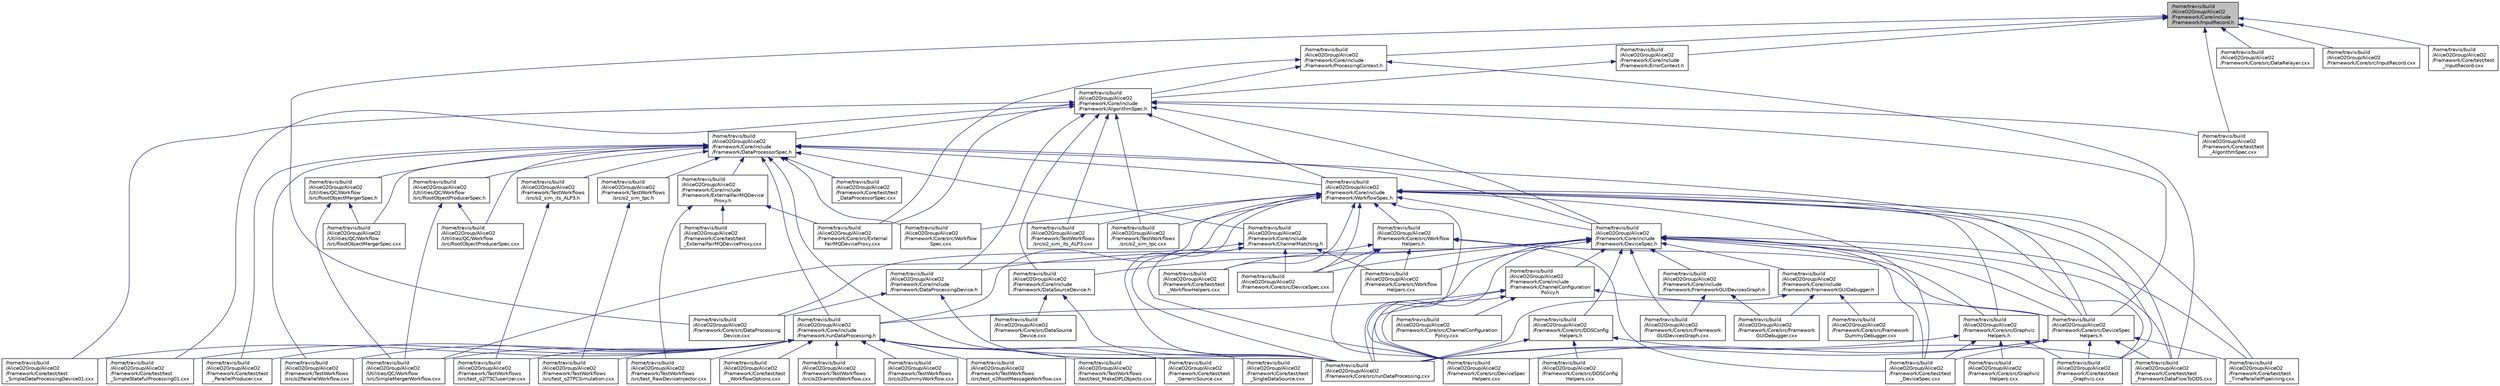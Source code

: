digraph "/home/travis/build/AliceO2Group/AliceO2/Framework/Core/include/Framework/InputRecord.h"
{
 // INTERACTIVE_SVG=YES
  bgcolor="transparent";
  edge [fontname="Helvetica",fontsize="10",labelfontname="Helvetica",labelfontsize="10"];
  node [fontname="Helvetica",fontsize="10",shape=record];
  Node1 [label="/home/travis/build\l/AliceO2Group/AliceO2\l/Framework/Core/include\l/Framework/InputRecord.h",height=0.2,width=0.4,color="black", fillcolor="grey75", style="filled" fontcolor="black"];
  Node1 -> Node2 [dir="back",color="midnightblue",fontsize="10",style="solid",fontname="Helvetica"];
  Node2 [label="/home/travis/build\l/AliceO2Group/AliceO2\l/Framework/Core/include\l/Framework/ErrorContext.h",height=0.2,width=0.4,color="black",URL="$d7/dad/ErrorContext_8h.html"];
  Node2 -> Node3 [dir="back",color="midnightblue",fontsize="10",style="solid",fontname="Helvetica"];
  Node3 [label="/home/travis/build\l/AliceO2Group/AliceO2\l/Framework/Core/include\l/Framework/AlgorithmSpec.h",height=0.2,width=0.4,color="black",URL="$d0/d14/AlgorithmSpec_8h.html"];
  Node3 -> Node4 [dir="back",color="midnightblue",fontsize="10",style="solid",fontname="Helvetica"];
  Node4 [label="/home/travis/build\l/AliceO2Group/AliceO2\l/Framework/Core/include\l/Framework/DataProcessingDevice.h",height=0.2,width=0.4,color="black",URL="$d3/d4b/DataProcessingDevice_8h.html"];
  Node4 -> Node5 [dir="back",color="midnightblue",fontsize="10",style="solid",fontname="Helvetica"];
  Node5 [label="/home/travis/build\l/AliceO2Group/AliceO2\l/Framework/Core/src/DataProcessing\lDevice.cxx",height=0.2,width=0.4,color="black",URL="$db/dac/DataProcessingDevice_8cxx.html"];
  Node4 -> Node6 [dir="back",color="midnightblue",fontsize="10",style="solid",fontname="Helvetica"];
  Node6 [label="/home/travis/build\l/AliceO2Group/AliceO2\l/Framework/Core/src/runDataProcessing.cxx",height=0.2,width=0.4,color="black",URL="$d7/d54/runDataProcessing_8cxx.html"];
  Node3 -> Node7 [dir="back",color="midnightblue",fontsize="10",style="solid",fontname="Helvetica"];
  Node7 [label="/home/travis/build\l/AliceO2Group/AliceO2\l/Framework/Core/include\l/Framework/DataProcessorSpec.h",height=0.2,width=0.4,color="black",URL="$d0/df4/DataProcessorSpec_8h.html"];
  Node7 -> Node8 [dir="back",color="midnightblue",fontsize="10",style="solid",fontname="Helvetica"];
  Node8 [label="/home/travis/build\l/AliceO2Group/AliceO2\l/Framework/Core/include\l/Framework/ChannelMatching.h",height=0.2,width=0.4,color="black",URL="$d3/d2c/ChannelMatching_8h.html"];
  Node8 -> Node5 [dir="back",color="midnightblue",fontsize="10",style="solid",fontname="Helvetica"];
  Node8 -> Node9 [dir="back",color="midnightblue",fontsize="10",style="solid",fontname="Helvetica"];
  Node9 [label="/home/travis/build\l/AliceO2Group/AliceO2\l/Framework/Core/src/DeviceSpec.cxx",height=0.2,width=0.4,color="black",URL="$d8/d84/DeviceSpec_8cxx.html"];
  Node8 -> Node10 [dir="back",color="midnightblue",fontsize="10",style="solid",fontname="Helvetica"];
  Node10 [label="/home/travis/build\l/AliceO2Group/AliceO2\l/Framework/Core/src/DeviceSpec\lHelpers.cxx",height=0.2,width=0.4,color="black",URL="$d1/dd9/DeviceSpecHelpers_8cxx.html"];
  Node8 -> Node6 [dir="back",color="midnightblue",fontsize="10",style="solid",fontname="Helvetica"];
  Node8 -> Node11 [dir="back",color="midnightblue",fontsize="10",style="solid",fontname="Helvetica"];
  Node11 [label="/home/travis/build\l/AliceO2Group/AliceO2\l/Framework/Core/src/Workflow\lHelpers.cxx",height=0.2,width=0.4,color="black",URL="$dc/da7/WorkflowHelpers_8cxx.html"];
  Node7 -> Node12 [dir="back",color="midnightblue",fontsize="10",style="solid",fontname="Helvetica"];
  Node12 [label="/home/travis/build\l/AliceO2Group/AliceO2\l/Framework/Core/include\l/Framework/DeviceSpec.h",height=0.2,width=0.4,color="black",URL="$df/de8/DeviceSpec_8h.html"];
  Node12 -> Node13 [dir="back",color="midnightblue",fontsize="10",style="solid",fontname="Helvetica"];
  Node13 [label="/home/travis/build\l/AliceO2Group/AliceO2\l/Framework/Core/include\l/Framework/ChannelConfiguration\lPolicy.h",height=0.2,width=0.4,color="black",URL="$dd/d0f/ChannelConfigurationPolicy_8h.html"];
  Node13 -> Node14 [dir="back",color="midnightblue",fontsize="10",style="solid",fontname="Helvetica"];
  Node14 [label="/home/travis/build\l/AliceO2Group/AliceO2\l/Framework/Core/include\l/Framework/runDataProcessing.h",height=0.2,width=0.4,color="black",URL="$db/dd0/runDataProcessing_8h.html"];
  Node14 -> Node15 [dir="back",color="midnightblue",fontsize="10",style="solid",fontname="Helvetica"];
  Node15 [label="/home/travis/build\l/AliceO2Group/AliceO2\l/Framework/Core/test/test\l_GenericSource.cxx",height=0.2,width=0.4,color="black",URL="$d3/d4b/test__GenericSource_8cxx.html"];
  Node14 -> Node16 [dir="back",color="midnightblue",fontsize="10",style="solid",fontname="Helvetica"];
  Node16 [label="/home/travis/build\l/AliceO2Group/AliceO2\l/Framework/Core/test/test\l_ParallelProducer.cxx",height=0.2,width=0.4,color="black",URL="$d0/d0b/test__ParallelProducer_8cxx.html"];
  Node14 -> Node17 [dir="back",color="midnightblue",fontsize="10",style="solid",fontname="Helvetica"];
  Node17 [label="/home/travis/build\l/AliceO2Group/AliceO2\l/Framework/Core/test/test\l_SimpleDataProcessingDevice01.cxx",height=0.2,width=0.4,color="black",URL="$d5/d24/test__SimpleDataProcessingDevice01_8cxx.html"];
  Node14 -> Node18 [dir="back",color="midnightblue",fontsize="10",style="solid",fontname="Helvetica"];
  Node18 [label="/home/travis/build\l/AliceO2Group/AliceO2\l/Framework/Core/test/test\l_SimpleStatefulProcessing01.cxx",height=0.2,width=0.4,color="black",URL="$da/d12/test__SimpleStatefulProcessing01_8cxx.html"];
  Node14 -> Node19 [dir="back",color="midnightblue",fontsize="10",style="solid",fontname="Helvetica"];
  Node19 [label="/home/travis/build\l/AliceO2Group/AliceO2\l/Framework/Core/test/test\l_SingleDataSource.cxx",height=0.2,width=0.4,color="black",URL="$d3/d4e/test__SingleDataSource_8cxx.html"];
  Node14 -> Node20 [dir="back",color="midnightblue",fontsize="10",style="solid",fontname="Helvetica"];
  Node20 [label="/home/travis/build\l/AliceO2Group/AliceO2\l/Framework/Core/test/test\l_WorkflowOptions.cxx",height=0.2,width=0.4,color="black",URL="$d2/d5d/test__WorkflowOptions_8cxx.html"];
  Node14 -> Node21 [dir="back",color="midnightblue",fontsize="10",style="solid",fontname="Helvetica"];
  Node21 [label="/home/travis/build\l/AliceO2Group/AliceO2\l/Framework/TestWorkflows\l/src/o2DiamondWorkflow.cxx",height=0.2,width=0.4,color="black",URL="$d4/dbb/o2DiamondWorkflow_8cxx.html"];
  Node14 -> Node22 [dir="back",color="midnightblue",fontsize="10",style="solid",fontname="Helvetica"];
  Node22 [label="/home/travis/build\l/AliceO2Group/AliceO2\l/Framework/TestWorkflows\l/src/o2DummyWorkflow.cxx",height=0.2,width=0.4,color="black",URL="$da/dfd/o2DummyWorkflow_8cxx.html"];
  Node14 -> Node23 [dir="back",color="midnightblue",fontsize="10",style="solid",fontname="Helvetica"];
  Node23 [label="/home/travis/build\l/AliceO2Group/AliceO2\l/Framework/TestWorkflows\l/src/o2ParallelWorkflow.cxx",height=0.2,width=0.4,color="black",URL="$d3/d09/o2ParallelWorkflow_8cxx.html"];
  Node14 -> Node24 [dir="back",color="midnightblue",fontsize="10",style="solid",fontname="Helvetica"];
  Node24 [label="/home/travis/build\l/AliceO2Group/AliceO2\l/Framework/TestWorkflows\l/src/test_o2ITSCluserizer.cxx",height=0.2,width=0.4,color="black",URL="$db/dbe/test__o2ITSCluserizer_8cxx.html"];
  Node14 -> Node25 [dir="back",color="midnightblue",fontsize="10",style="solid",fontname="Helvetica"];
  Node25 [label="/home/travis/build\l/AliceO2Group/AliceO2\l/Framework/TestWorkflows\l/src/test_o2RootMessageWorkflow.cxx",height=0.2,width=0.4,color="black",URL="$d6/d4c/test__o2RootMessageWorkflow_8cxx.html"];
  Node14 -> Node26 [dir="back",color="midnightblue",fontsize="10",style="solid",fontname="Helvetica"];
  Node26 [label="/home/travis/build\l/AliceO2Group/AliceO2\l/Framework/TestWorkflows\l/src/test_o2TPCSimulation.cxx",height=0.2,width=0.4,color="black",URL="$d1/d09/test__o2TPCSimulation_8cxx.html"];
  Node14 -> Node27 [dir="back",color="midnightblue",fontsize="10",style="solid",fontname="Helvetica"];
  Node27 [label="/home/travis/build\l/AliceO2Group/AliceO2\l/Framework/TestWorkflows\l/src/test_RawDeviceInjector.cxx",height=0.2,width=0.4,color="black",URL="$da/d19/test__RawDeviceInjector_8cxx.html"];
  Node14 -> Node28 [dir="back",color="midnightblue",fontsize="10",style="solid",fontname="Helvetica"];
  Node28 [label="/home/travis/build\l/AliceO2Group/AliceO2\l/Framework/TestWorkflows\l/test/test_MakeDPLObjects.cxx",height=0.2,width=0.4,color="black",URL="$db/d78/test__MakeDPLObjects_8cxx.html"];
  Node14 -> Node29 [dir="back",color="midnightblue",fontsize="10",style="solid",fontname="Helvetica"];
  Node29 [label="/home/travis/build\l/AliceO2Group/AliceO2\l/Utilities/QC/Workflow\l/src/SimpleMergerWorkflow.cxx",height=0.2,width=0.4,color="black",URL="$dc/df2/SimpleMergerWorkflow_8cxx.html"];
  Node13 -> Node30 [dir="back",color="midnightblue",fontsize="10",style="solid",fontname="Helvetica"];
  Node30 [label="/home/travis/build\l/AliceO2Group/AliceO2\l/Framework/Core/src/ChannelConfiguration\lPolicy.cxx",height=0.2,width=0.4,color="black",URL="$dc/d52/ChannelConfigurationPolicy_8cxx.html"];
  Node13 -> Node31 [dir="back",color="midnightblue",fontsize="10",style="solid",fontname="Helvetica"];
  Node31 [label="/home/travis/build\l/AliceO2Group/AliceO2\l/Framework/Core/src/DeviceSpec\lHelpers.h",height=0.2,width=0.4,color="black",URL="$df/dda/DeviceSpecHelpers_8h.html"];
  Node31 -> Node10 [dir="back",color="midnightblue",fontsize="10",style="solid",fontname="Helvetica"];
  Node31 -> Node6 [dir="back",color="midnightblue",fontsize="10",style="solid",fontname="Helvetica"];
  Node31 -> Node32 [dir="back",color="midnightblue",fontsize="10",style="solid",fontname="Helvetica"];
  Node32 [label="/home/travis/build\l/AliceO2Group/AliceO2\l/Framework/Core/test/test\l_DeviceSpec.cxx",height=0.2,width=0.4,color="black",URL="$d9/d51/test__DeviceSpec_8cxx.html"];
  Node31 -> Node33 [dir="back",color="midnightblue",fontsize="10",style="solid",fontname="Helvetica"];
  Node33 [label="/home/travis/build\l/AliceO2Group/AliceO2\l/Framework/Core/test/test\l_FrameworkDataFlowToDDS.cxx",height=0.2,width=0.4,color="black",URL="$d6/d53/test__FrameworkDataFlowToDDS_8cxx.html"];
  Node31 -> Node34 [dir="back",color="midnightblue",fontsize="10",style="solid",fontname="Helvetica"];
  Node34 [label="/home/travis/build\l/AliceO2Group/AliceO2\l/Framework/Core/test/test\l_Graphviz.cxx",height=0.2,width=0.4,color="black",URL="$d4/dc4/test__Graphviz_8cxx.html"];
  Node31 -> Node35 [dir="back",color="midnightblue",fontsize="10",style="solid",fontname="Helvetica"];
  Node35 [label="/home/travis/build\l/AliceO2Group/AliceO2\l/Framework/Core/test/test\l_TimeParallelPipelining.cxx",height=0.2,width=0.4,color="black",URL="$dd/d8a/test__TimeParallelPipelining_8cxx.html"];
  Node13 -> Node10 [dir="back",color="midnightblue",fontsize="10",style="solid",fontname="Helvetica"];
  Node13 -> Node6 [dir="back",color="midnightblue",fontsize="10",style="solid",fontname="Helvetica"];
  Node12 -> Node4 [dir="back",color="midnightblue",fontsize="10",style="solid",fontname="Helvetica"];
  Node12 -> Node36 [dir="back",color="midnightblue",fontsize="10",style="solid",fontname="Helvetica"];
  Node36 [label="/home/travis/build\l/AliceO2Group/AliceO2\l/Framework/Core/include\l/Framework/DataSourceDevice.h",height=0.2,width=0.4,color="black",URL="$dd/d96/DataSourceDevice_8h.html"];
  Node36 -> Node37 [dir="back",color="midnightblue",fontsize="10",style="solid",fontname="Helvetica"];
  Node37 [label="/home/travis/build\l/AliceO2Group/AliceO2\l/Framework/Core/src/DataSource\lDevice.cxx",height=0.2,width=0.4,color="black",URL="$d0/d9f/DataSourceDevice_8cxx.html"];
  Node36 -> Node6 [dir="back",color="midnightblue",fontsize="10",style="solid",fontname="Helvetica"];
  Node12 -> Node38 [dir="back",color="midnightblue",fontsize="10",style="solid",fontname="Helvetica"];
  Node38 [label="/home/travis/build\l/AliceO2Group/AliceO2\l/Framework/Core/include\l/Framework/FrameworkGUIDebugger.h",height=0.2,width=0.4,color="black",URL="$dd/d9a/FrameworkGUIDebugger_8h.html"];
  Node38 -> Node39 [dir="back",color="midnightblue",fontsize="10",style="solid",fontname="Helvetica"];
  Node39 [label="/home/travis/build\l/AliceO2Group/AliceO2\l/Framework/Core/src/Framework\lDummyDebugger.cxx",height=0.2,width=0.4,color="black",URL="$de/ddc/FrameworkDummyDebugger_8cxx.html"];
  Node38 -> Node40 [dir="back",color="midnightblue",fontsize="10",style="solid",fontname="Helvetica"];
  Node40 [label="/home/travis/build\l/AliceO2Group/AliceO2\l/Framework/Core/src/Framework\lGUIDebugger.cxx",height=0.2,width=0.4,color="black",URL="$d3/d29/FrameworkGUIDebugger_8cxx.html"];
  Node38 -> Node6 [dir="back",color="midnightblue",fontsize="10",style="solid",fontname="Helvetica"];
  Node12 -> Node41 [dir="back",color="midnightblue",fontsize="10",style="solid",fontname="Helvetica"];
  Node41 [label="/home/travis/build\l/AliceO2Group/AliceO2\l/Framework/Core/include\l/Framework/FrameworkGUIDevicesGraph.h",height=0.2,width=0.4,color="black",URL="$dd/d49/FrameworkGUIDevicesGraph_8h.html"];
  Node41 -> Node40 [dir="back",color="midnightblue",fontsize="10",style="solid",fontname="Helvetica"];
  Node41 -> Node42 [dir="back",color="midnightblue",fontsize="10",style="solid",fontname="Helvetica"];
  Node42 [label="/home/travis/build\l/AliceO2Group/AliceO2\l/Framework/Core/src/Framework\lGUIDevicesGraph.cxx",height=0.2,width=0.4,color="black",URL="$d7/d5a/FrameworkGUIDevicesGraph_8cxx.html"];
  Node12 -> Node43 [dir="back",color="midnightblue",fontsize="10",style="solid",fontname="Helvetica"];
  Node43 [label="/home/travis/build\l/AliceO2Group/AliceO2\l/Framework/Core/src/DDSConfig\lHelpers.h",height=0.2,width=0.4,color="black",URL="$d3/dc0/DDSConfigHelpers_8h.html"];
  Node43 -> Node44 [dir="back",color="midnightblue",fontsize="10",style="solid",fontname="Helvetica"];
  Node44 [label="/home/travis/build\l/AliceO2Group/AliceO2\l/Framework/Core/src/DDSConfig\lHelpers.cxx",height=0.2,width=0.4,color="black",URL="$d3/d15/DDSConfigHelpers_8cxx.html"];
  Node43 -> Node6 [dir="back",color="midnightblue",fontsize="10",style="solid",fontname="Helvetica"];
  Node43 -> Node33 [dir="back",color="midnightblue",fontsize="10",style="solid",fontname="Helvetica"];
  Node12 -> Node9 [dir="back",color="midnightblue",fontsize="10",style="solid",fontname="Helvetica"];
  Node12 -> Node31 [dir="back",color="midnightblue",fontsize="10",style="solid",fontname="Helvetica"];
  Node12 -> Node10 [dir="back",color="midnightblue",fontsize="10",style="solid",fontname="Helvetica"];
  Node12 -> Node42 [dir="back",color="midnightblue",fontsize="10",style="solid",fontname="Helvetica"];
  Node12 -> Node45 [dir="back",color="midnightblue",fontsize="10",style="solid",fontname="Helvetica"];
  Node45 [label="/home/travis/build\l/AliceO2Group/AliceO2\l/Framework/Core/src/Graphviz\lHelpers.h",height=0.2,width=0.4,color="black",URL="$da/d8f/GraphvizHelpers_8h.html"];
  Node45 -> Node46 [dir="back",color="midnightblue",fontsize="10",style="solid",fontname="Helvetica"];
  Node46 [label="/home/travis/build\l/AliceO2Group/AliceO2\l/Framework/Core/src/Graphviz\lHelpers.cxx",height=0.2,width=0.4,color="black",URL="$dc/d0c/GraphvizHelpers_8cxx.html"];
  Node45 -> Node6 [dir="back",color="midnightblue",fontsize="10",style="solid",fontname="Helvetica"];
  Node45 -> Node32 [dir="back",color="midnightblue",fontsize="10",style="solid",fontname="Helvetica"];
  Node45 -> Node34 [dir="back",color="midnightblue",fontsize="10",style="solid",fontname="Helvetica"];
  Node12 -> Node6 [dir="back",color="midnightblue",fontsize="10",style="solid",fontname="Helvetica"];
  Node12 -> Node11 [dir="back",color="midnightblue",fontsize="10",style="solid",fontname="Helvetica"];
  Node12 -> Node32 [dir="back",color="midnightblue",fontsize="10",style="solid",fontname="Helvetica"];
  Node12 -> Node33 [dir="back",color="midnightblue",fontsize="10",style="solid",fontname="Helvetica"];
  Node12 -> Node34 [dir="back",color="midnightblue",fontsize="10",style="solid",fontname="Helvetica"];
  Node12 -> Node35 [dir="back",color="midnightblue",fontsize="10",style="solid",fontname="Helvetica"];
  Node7 -> Node47 [dir="back",color="midnightblue",fontsize="10",style="solid",fontname="Helvetica"];
  Node47 [label="/home/travis/build\l/AliceO2Group/AliceO2\l/Framework/Core/include\l/Framework/ExternalFairMQDevice\lProxy.h",height=0.2,width=0.4,color="black",URL="$d6/d03/ExternalFairMQDeviceProxy_8h.html"];
  Node47 -> Node48 [dir="back",color="midnightblue",fontsize="10",style="solid",fontname="Helvetica"];
  Node48 [label="/home/travis/build\l/AliceO2Group/AliceO2\l/Framework/Core/src/External\lFairMQDeviceProxy.cxx",height=0.2,width=0.4,color="black",URL="$dc/df3/ExternalFairMQDeviceProxy_8cxx.html"];
  Node47 -> Node49 [dir="back",color="midnightblue",fontsize="10",style="solid",fontname="Helvetica"];
  Node49 [label="/home/travis/build\l/AliceO2Group/AliceO2\l/Framework/Core/test/test\l_ExternalFairMQDeviceProxy.cxx",height=0.2,width=0.4,color="black",URL="$d1/dd3/test__ExternalFairMQDeviceProxy_8cxx.html"];
  Node47 -> Node27 [dir="back",color="midnightblue",fontsize="10",style="solid",fontname="Helvetica"];
  Node7 -> Node14 [dir="back",color="midnightblue",fontsize="10",style="solid",fontname="Helvetica"];
  Node7 -> Node50 [dir="back",color="midnightblue",fontsize="10",style="solid",fontname="Helvetica"];
  Node50 [label="/home/travis/build\l/AliceO2Group/AliceO2\l/Framework/Core/include\l/Framework/WorkflowSpec.h",height=0.2,width=0.4,color="black",URL="$df/da1/WorkflowSpec_8h.html"];
  Node50 -> Node12 [dir="back",color="midnightblue",fontsize="10",style="solid",fontname="Helvetica"];
  Node50 -> Node14 [dir="back",color="midnightblue",fontsize="10",style="solid",fontname="Helvetica"];
  Node50 -> Node51 [dir="back",color="midnightblue",fontsize="10",style="solid",fontname="Helvetica"];
  Node51 [label="/home/travis/build\l/AliceO2Group/AliceO2\l/Framework/Core/src/Workflow\lHelpers.h",height=0.2,width=0.4,color="black",URL="$d9/da0/WorkflowHelpers_8h.html"];
  Node51 -> Node9 [dir="back",color="midnightblue",fontsize="10",style="solid",fontname="Helvetica"];
  Node51 -> Node31 [dir="back",color="midnightblue",fontsize="10",style="solid",fontname="Helvetica"];
  Node51 -> Node10 [dir="back",color="midnightblue",fontsize="10",style="solid",fontname="Helvetica"];
  Node51 -> Node11 [dir="back",color="midnightblue",fontsize="10",style="solid",fontname="Helvetica"];
  Node51 -> Node32 [dir="back",color="midnightblue",fontsize="10",style="solid",fontname="Helvetica"];
  Node51 -> Node52 [dir="back",color="midnightblue",fontsize="10",style="solid",fontname="Helvetica"];
  Node52 [label="/home/travis/build\l/AliceO2Group/AliceO2\l/Framework/Core/test/test\l_WorkflowHelpers.cxx",height=0.2,width=0.4,color="black",URL="$de/dc3/test__WorkflowHelpers_8cxx.html"];
  Node50 -> Node9 [dir="back",color="midnightblue",fontsize="10",style="solid",fontname="Helvetica"];
  Node50 -> Node31 [dir="back",color="midnightblue",fontsize="10",style="solid",fontname="Helvetica"];
  Node50 -> Node10 [dir="back",color="midnightblue",fontsize="10",style="solid",fontname="Helvetica"];
  Node50 -> Node45 [dir="back",color="midnightblue",fontsize="10",style="solid",fontname="Helvetica"];
  Node50 -> Node6 [dir="back",color="midnightblue",fontsize="10",style="solid",fontname="Helvetica"];
  Node50 -> Node53 [dir="back",color="midnightblue",fontsize="10",style="solid",fontname="Helvetica"];
  Node53 [label="/home/travis/build\l/AliceO2Group/AliceO2\l/Framework/Core/src/Workflow\lSpec.cxx",height=0.2,width=0.4,color="black",URL="$d1/d43/WorkflowSpec_8cxx.html"];
  Node50 -> Node32 [dir="back",color="midnightblue",fontsize="10",style="solid",fontname="Helvetica"];
  Node50 -> Node33 [dir="back",color="midnightblue",fontsize="10",style="solid",fontname="Helvetica"];
  Node50 -> Node34 [dir="back",color="midnightblue",fontsize="10",style="solid",fontname="Helvetica"];
  Node50 -> Node35 [dir="back",color="midnightblue",fontsize="10",style="solid",fontname="Helvetica"];
  Node50 -> Node52 [dir="back",color="midnightblue",fontsize="10",style="solid",fontname="Helvetica"];
  Node50 -> Node54 [dir="back",color="midnightblue",fontsize="10",style="solid",fontname="Helvetica"];
  Node54 [label="/home/travis/build\l/AliceO2Group/AliceO2\l/Framework/TestWorkflows\l/src/o2_sim_its_ALP3.cxx",height=0.2,width=0.4,color="black",URL="$dd/d2b/o2__sim__its__ALP3_8cxx.html"];
  Node50 -> Node55 [dir="back",color="midnightblue",fontsize="10",style="solid",fontname="Helvetica"];
  Node55 [label="/home/travis/build\l/AliceO2Group/AliceO2\l/Framework/TestWorkflows\l/src/o2_sim_tpc.cxx",height=0.2,width=0.4,color="black",URL="$d7/d11/o2__sim__tpc_8cxx.html"];
  Node50 -> Node29 [dir="back",color="midnightblue",fontsize="10",style="solid",fontname="Helvetica"];
  Node7 -> Node31 [dir="back",color="midnightblue",fontsize="10",style="solid",fontname="Helvetica"];
  Node7 -> Node6 [dir="back",color="midnightblue",fontsize="10",style="solid",fontname="Helvetica"];
  Node7 -> Node53 [dir="back",color="midnightblue",fontsize="10",style="solid",fontname="Helvetica"];
  Node7 -> Node56 [dir="back",color="midnightblue",fontsize="10",style="solid",fontname="Helvetica"];
  Node56 [label="/home/travis/build\l/AliceO2Group/AliceO2\l/Framework/Core/test/test\l_DataProcessorSpec.cxx",height=0.2,width=0.4,color="black",URL="$d0/d44/test__DataProcessorSpec_8cxx.html"];
  Node7 -> Node16 [dir="back",color="midnightblue",fontsize="10",style="solid",fontname="Helvetica"];
  Node7 -> Node57 [dir="back",color="midnightblue",fontsize="10",style="solid",fontname="Helvetica"];
  Node57 [label="/home/travis/build\l/AliceO2Group/AliceO2\l/Framework/TestWorkflows\l/src/o2_sim_its_ALP3.h",height=0.2,width=0.4,color="black",URL="$d2/d44/o2__sim__its__ALP3_8h.html"];
  Node57 -> Node24 [dir="back",color="midnightblue",fontsize="10",style="solid",fontname="Helvetica"];
  Node7 -> Node58 [dir="back",color="midnightblue",fontsize="10",style="solid",fontname="Helvetica"];
  Node58 [label="/home/travis/build\l/AliceO2Group/AliceO2\l/Framework/TestWorkflows\l/src/o2_sim_tpc.h",height=0.2,width=0.4,color="black",URL="$d8/d29/o2__sim__tpc_8h.html"];
  Node58 -> Node26 [dir="back",color="midnightblue",fontsize="10",style="solid",fontname="Helvetica"];
  Node7 -> Node23 [dir="back",color="midnightblue",fontsize="10",style="solid",fontname="Helvetica"];
  Node7 -> Node59 [dir="back",color="midnightblue",fontsize="10",style="solid",fontname="Helvetica"];
  Node59 [label="/home/travis/build\l/AliceO2Group/AliceO2\l/Utilities/QC/Workflow\l/src/RootObjectMergerSpec.h",height=0.2,width=0.4,color="black",URL="$d3/dba/RootObjectMergerSpec_8h.html"];
  Node59 -> Node60 [dir="back",color="midnightblue",fontsize="10",style="solid",fontname="Helvetica"];
  Node60 [label="/home/travis/build\l/AliceO2Group/AliceO2\l/Utilities/QC/Workflow\l/src/RootObjectMergerSpec.cxx",height=0.2,width=0.4,color="black",URL="$d0/d94/RootObjectMergerSpec_8cxx.html",tooltip="Processor spec for a merger for ROOT objects. "];
  Node59 -> Node29 [dir="back",color="midnightblue",fontsize="10",style="solid",fontname="Helvetica"];
  Node7 -> Node60 [dir="back",color="midnightblue",fontsize="10",style="solid",fontname="Helvetica"];
  Node7 -> Node61 [dir="back",color="midnightblue",fontsize="10",style="solid",fontname="Helvetica"];
  Node61 [label="/home/travis/build\l/AliceO2Group/AliceO2\l/Utilities/QC/Workflow\l/src/RootObjectProducerSpec.h",height=0.2,width=0.4,color="black",URL="$db/d5e/RootObjectProducerSpec_8h.html"];
  Node61 -> Node62 [dir="back",color="midnightblue",fontsize="10",style="solid",fontname="Helvetica"];
  Node62 [label="/home/travis/build\l/AliceO2Group/AliceO2\l/Utilities/QC/Workflow\l/src/RootObjectProducerSpec.cxx",height=0.2,width=0.4,color="black",URL="$d6/d5e/RootObjectProducerSpec_8cxx.html",tooltip="Processor spec for a test data producer for ROOT objects. "];
  Node61 -> Node29 [dir="back",color="midnightblue",fontsize="10",style="solid",fontname="Helvetica"];
  Node7 -> Node62 [dir="back",color="midnightblue",fontsize="10",style="solid",fontname="Helvetica"];
  Node3 -> Node36 [dir="back",color="midnightblue",fontsize="10",style="solid",fontname="Helvetica"];
  Node3 -> Node12 [dir="back",color="midnightblue",fontsize="10",style="solid",fontname="Helvetica"];
  Node3 -> Node50 [dir="back",color="midnightblue",fontsize="10",style="solid",fontname="Helvetica"];
  Node3 -> Node31 [dir="back",color="midnightblue",fontsize="10",style="solid",fontname="Helvetica"];
  Node3 -> Node48 [dir="back",color="midnightblue",fontsize="10",style="solid",fontname="Helvetica"];
  Node3 -> Node63 [dir="back",color="midnightblue",fontsize="10",style="solid",fontname="Helvetica"];
  Node63 [label="/home/travis/build\l/AliceO2Group/AliceO2\l/Framework/Core/test/test\l_AlgorithmSpec.cxx",height=0.2,width=0.4,color="black",URL="$df/d66/test__AlgorithmSpec_8cxx.html"];
  Node3 -> Node17 [dir="back",color="midnightblue",fontsize="10",style="solid",fontname="Helvetica"];
  Node3 -> Node18 [dir="back",color="midnightblue",fontsize="10",style="solid",fontname="Helvetica"];
  Node3 -> Node54 [dir="back",color="midnightblue",fontsize="10",style="solid",fontname="Helvetica"];
  Node3 -> Node55 [dir="back",color="midnightblue",fontsize="10",style="solid",fontname="Helvetica"];
  Node1 -> Node64 [dir="back",color="midnightblue",fontsize="10",style="solid",fontname="Helvetica"];
  Node64 [label="/home/travis/build\l/AliceO2Group/AliceO2\l/Framework/Core/include\l/Framework/ProcessingContext.h",height=0.2,width=0.4,color="black",URL="$de/d6a/ProcessingContext_8h.html"];
  Node64 -> Node3 [dir="back",color="midnightblue",fontsize="10",style="solid",fontname="Helvetica"];
  Node64 -> Node48 [dir="back",color="midnightblue",fontsize="10",style="solid",fontname="Helvetica"];
  Node64 -> Node33 [dir="back",color="midnightblue",fontsize="10",style="solid",fontname="Helvetica"];
  Node1 -> Node5 [dir="back",color="midnightblue",fontsize="10",style="solid",fontname="Helvetica"];
  Node1 -> Node65 [dir="back",color="midnightblue",fontsize="10",style="solid",fontname="Helvetica"];
  Node65 [label="/home/travis/build\l/AliceO2Group/AliceO2\l/Framework/Core/src/DataRelayer.cxx",height=0.2,width=0.4,color="black",URL="$d1/d57/DataRelayer_8cxx.html"];
  Node1 -> Node66 [dir="back",color="midnightblue",fontsize="10",style="solid",fontname="Helvetica"];
  Node66 [label="/home/travis/build\l/AliceO2Group/AliceO2\l/Framework/Core/src/InputRecord.cxx",height=0.2,width=0.4,color="black",URL="$df/d8e/InputRecord_8cxx.html"];
  Node1 -> Node63 [dir="back",color="midnightblue",fontsize="10",style="solid",fontname="Helvetica"];
  Node1 -> Node67 [dir="back",color="midnightblue",fontsize="10",style="solid",fontname="Helvetica"];
  Node67 [label="/home/travis/build\l/AliceO2Group/AliceO2\l/Framework/Core/test/test\l_InputRecord.cxx",height=0.2,width=0.4,color="black",URL="$df/dc1/test__InputRecord_8cxx.html"];
}
